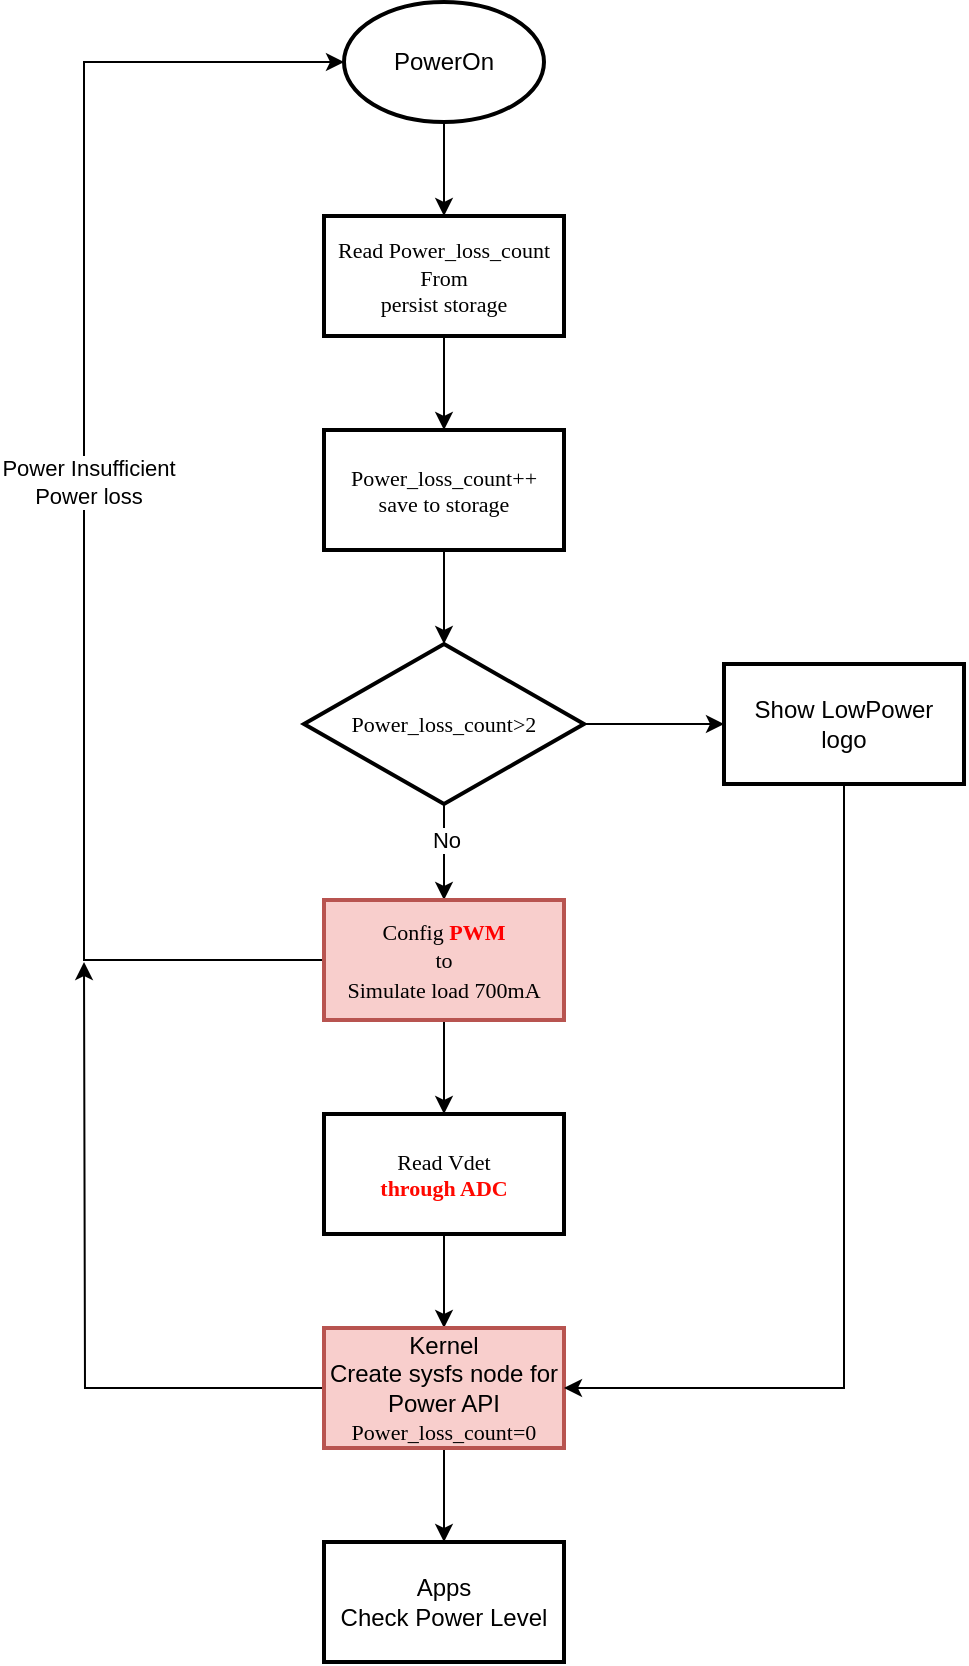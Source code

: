 <mxfile version="26.0.2">
  <diagram id="6a731a19-8d31-9384-78a2-239565b7b9f0" name="Page-1">
    <mxGraphModel dx="2074" dy="1121" grid="1" gridSize="10" guides="1" tooltips="1" connect="1" arrows="1" fold="1" page="1" pageScale="1" pageWidth="1169" pageHeight="827" background="none" math="0" shadow="0">
      <root>
        <mxCell id="0" />
        <mxCell id="1" parent="0" />
        <mxCell id="_kBXWFejIb_EE7BbCG-I-61" value="" style="edgeStyle=orthogonalEdgeStyle;rounded=0;orthogonalLoop=1;jettySize=auto;html=1;arcSize=20;" parent="1" source="_kBXWFejIb_EE7BbCG-I-55" target="_kBXWFejIb_EE7BbCG-I-60" edge="1">
          <mxGeometry relative="1" as="geometry" />
        </mxCell>
        <mxCell id="_kBXWFejIb_EE7BbCG-I-55" value="PowerOn" style="strokeWidth=2;html=1;shape=mxgraph.flowchart.start_1;whiteSpace=wrap;" parent="1" vertex="1">
          <mxGeometry x="530" y="40" width="100" height="60" as="geometry" />
        </mxCell>
        <mxCell id="_kBXWFejIb_EE7BbCG-I-65" value="" style="edgeStyle=orthogonalEdgeStyle;rounded=0;orthogonalLoop=1;jettySize=auto;html=1;" parent="1" source="_kBXWFejIb_EE7BbCG-I-60" target="_kBXWFejIb_EE7BbCG-I-64" edge="1">
          <mxGeometry relative="1" as="geometry" />
        </mxCell>
        <mxCell id="_kBXWFejIb_EE7BbCG-I-60" value="&lt;span style=&quot;font-family: Verdana; font-size: 11px;&quot;&gt;Read Power_loss_count From&lt;/span&gt;&lt;div style=&quot;font-family: Verdana; font-size: 11px;&quot;&gt;persist storage&lt;/div&gt;" style="whiteSpace=wrap;html=1;strokeWidth=2;" parent="1" vertex="1">
          <mxGeometry x="520" y="147" width="120" height="60" as="geometry" />
        </mxCell>
        <mxCell id="_kBXWFejIb_EE7BbCG-I-67" value="" style="edgeStyle=orthogonalEdgeStyle;rounded=0;orthogonalLoop=1;jettySize=auto;html=1;" parent="1" source="_kBXWFejIb_EE7BbCG-I-64" target="_kBXWFejIb_EE7BbCG-I-66" edge="1">
          <mxGeometry relative="1" as="geometry" />
        </mxCell>
        <mxCell id="_kBXWFejIb_EE7BbCG-I-64" value="&lt;div style=&quot;&quot;&gt;&lt;span style=&quot;font-family: Verdana; font-size: 11px;&quot;&gt;Power_loss_count++&lt;/span&gt;&lt;/div&gt;&lt;div style=&quot;font-family: Verdana; font-size: 11px;&quot;&gt;save&lt;span style=&quot;background-color: initial;&quot;&gt;&amp;nbsp;to storage&lt;/span&gt;&lt;/div&gt;" style="whiteSpace=wrap;html=1;strokeWidth=2;" parent="1" vertex="1">
          <mxGeometry x="520" y="254" width="120" height="60" as="geometry" />
        </mxCell>
        <mxCell id="_kBXWFejIb_EE7BbCG-I-71" value="" style="edgeStyle=orthogonalEdgeStyle;rounded=0;orthogonalLoop=1;jettySize=auto;html=1;" parent="1" source="_kBXWFejIb_EE7BbCG-I-66" target="_kBXWFejIb_EE7BbCG-I-70" edge="1">
          <mxGeometry relative="1" as="geometry" />
        </mxCell>
        <mxCell id="_kBXWFejIb_EE7BbCG-I-92" value="No" style="edgeLabel;html=1;align=center;verticalAlign=middle;resizable=0;points=[];" parent="_kBXWFejIb_EE7BbCG-I-71" vertex="1" connectable="0">
          <mxGeometry x="-0.267" y="1" relative="1" as="geometry">
            <mxPoint as="offset" />
          </mxGeometry>
        </mxCell>
        <mxCell id="SKCpgI_frcPjiy6nd3Ko-3" value="" style="edgeStyle=orthogonalEdgeStyle;rounded=0;orthogonalLoop=1;jettySize=auto;html=1;" edge="1" parent="1" source="_kBXWFejIb_EE7BbCG-I-66" target="SKCpgI_frcPjiy6nd3Ko-2">
          <mxGeometry relative="1" as="geometry" />
        </mxCell>
        <mxCell id="_kBXWFejIb_EE7BbCG-I-66" value="&lt;span style=&quot;font-family: Verdana; font-size: 11px;&quot;&gt;Power_loss_count&lt;/span&gt;&lt;span style=&quot;font-family: Verdana; font-size: 11px;&quot;&gt;&amp;gt;2&lt;/span&gt;" style="rhombus;whiteSpace=wrap;html=1;strokeWidth=2;" parent="1" vertex="1">
          <mxGeometry x="510" y="361" width="140" height="80" as="geometry" />
        </mxCell>
        <mxCell id="_kBXWFejIb_EE7BbCG-I-77" style="edgeStyle=orthogonalEdgeStyle;rounded=0;orthogonalLoop=1;jettySize=auto;html=1;entryX=0;entryY=0.5;entryDx=0;entryDy=0;entryPerimeter=0;" parent="1" source="_kBXWFejIb_EE7BbCG-I-70" target="_kBXWFejIb_EE7BbCG-I-55" edge="1">
          <mxGeometry relative="1" as="geometry">
            <mxPoint x="260" y="80" as="targetPoint" />
            <Array as="points">
              <mxPoint x="400" y="519" />
              <mxPoint x="400" y="70" />
            </Array>
          </mxGeometry>
        </mxCell>
        <mxCell id="_kBXWFejIb_EE7BbCG-I-80" value="Power Insufficient&lt;br&gt;Power loss" style="edgeLabel;html=1;align=center;verticalAlign=middle;resizable=0;points=[];" parent="_kBXWFejIb_EE7BbCG-I-77" vertex="1" connectable="0">
          <mxGeometry x="-0.824" y="-1" relative="1" as="geometry">
            <mxPoint x="-57" y="-238" as="offset" />
          </mxGeometry>
        </mxCell>
        <mxCell id="_kBXWFejIb_EE7BbCG-I-82" value="" style="edgeStyle=orthogonalEdgeStyle;rounded=0;orthogonalLoop=1;jettySize=auto;html=1;" parent="1" source="_kBXWFejIb_EE7BbCG-I-70" target="_kBXWFejIb_EE7BbCG-I-81" edge="1">
          <mxGeometry relative="1" as="geometry" />
        </mxCell>
        <mxCell id="_kBXWFejIb_EE7BbCG-I-70" value="&lt;span style=&quot;font-family: Verdana; font-size: 11px;&quot;&gt;Config&amp;nbsp;&lt;/span&gt;&lt;b style=&quot;font-family: Verdana; font-size: 11px;&quot;&gt;&lt;font color=&quot;#ff0000&quot;&gt;PWM&lt;/font&gt;&lt;/b&gt;&lt;br style=&quot;font-family: Verdana; font-size: 11px;&quot;&gt;&lt;span style=&quot;font-family: Verdana; font-size: 11px;&quot;&gt;to&lt;/span&gt;&lt;br style=&quot;font-family: Verdana; font-size: 11px;&quot;&gt;&lt;span style=&quot;font-family: Verdana; font-size: 11px;&quot;&gt;Simulate load 700mA&lt;/span&gt;" style="whiteSpace=wrap;html=1;strokeWidth=2;fillColor=#f8cecc;strokeColor=#b85450;" parent="1" vertex="1">
          <mxGeometry x="520" y="489" width="120" height="60" as="geometry" />
        </mxCell>
        <mxCell id="_kBXWFejIb_EE7BbCG-I-84" value="" style="edgeStyle=orthogonalEdgeStyle;rounded=0;orthogonalLoop=1;jettySize=auto;html=1;" parent="1" source="_kBXWFejIb_EE7BbCG-I-81" target="_kBXWFejIb_EE7BbCG-I-83" edge="1">
          <mxGeometry relative="1" as="geometry" />
        </mxCell>
        <mxCell id="_kBXWFejIb_EE7BbCG-I-81" value="&lt;span style=&quot;font-family: Verdana; font-size: 11px;&quot;&gt;Read&lt;/span&gt;&lt;span style=&quot;font-family: Verdana; font-size: 11px;&quot;&gt;&amp;nbsp;Vdet&lt;/span&gt;&lt;div style=&quot;font-family: Verdana; font-size: 11px;&quot;&gt;&lt;b&gt;&lt;font color=&quot;#ff0800&quot;&gt;through ADC&lt;/font&gt;&lt;/b&gt;&lt;/div&gt;" style="whiteSpace=wrap;html=1;strokeWidth=2;" parent="1" vertex="1">
          <mxGeometry x="520" y="596" width="120" height="60" as="geometry" />
        </mxCell>
        <mxCell id="_kBXWFejIb_EE7BbCG-I-86" value="" style="edgeStyle=orthogonalEdgeStyle;rounded=0;orthogonalLoop=1;jettySize=auto;html=1;" parent="1" source="_kBXWFejIb_EE7BbCG-I-83" target="_kBXWFejIb_EE7BbCG-I-85" edge="1">
          <mxGeometry relative="1" as="geometry" />
        </mxCell>
        <mxCell id="SKCpgI_frcPjiy6nd3Ko-1" style="edgeStyle=orthogonalEdgeStyle;rounded=0;orthogonalLoop=1;jettySize=auto;html=1;" edge="1" parent="1" source="_kBXWFejIb_EE7BbCG-I-83">
          <mxGeometry relative="1" as="geometry">
            <mxPoint x="400" y="520" as="targetPoint" />
          </mxGeometry>
        </mxCell>
        <mxCell id="_kBXWFejIb_EE7BbCG-I-83" value="Kernel&lt;br&gt;&lt;div&gt;Create sysfs node for&lt;br&gt;Power API&lt;br&gt;&lt;/div&gt;&lt;div&gt;&lt;span style=&quot;font-family: Verdana; font-size: 11px; background-color: transparent; color: light-dark(rgb(0, 0, 0), rgb(255, 255, 255));&quot;&gt;Power_loss_count&lt;/span&gt;&lt;span style=&quot;font-family: Verdana; font-size: 11px;&quot;&gt;=0&lt;/span&gt;&lt;/div&gt;" style="whiteSpace=wrap;html=1;strokeWidth=2;fillColor=#f8cecc;strokeColor=#b85450;" parent="1" vertex="1">
          <mxGeometry x="520" y="703" width="120" height="60" as="geometry" />
        </mxCell>
        <mxCell id="_kBXWFejIb_EE7BbCG-I-85" value="Apps&lt;br&gt;Check Power Level" style="whiteSpace=wrap;html=1;strokeWidth=2;" parent="1" vertex="1">
          <mxGeometry x="520" y="810" width="120" height="60" as="geometry" />
        </mxCell>
        <mxCell id="SKCpgI_frcPjiy6nd3Ko-4" style="edgeStyle=orthogonalEdgeStyle;rounded=0;orthogonalLoop=1;jettySize=auto;html=1;entryX=1;entryY=0.5;entryDx=0;entryDy=0;" edge="1" parent="1" source="SKCpgI_frcPjiy6nd3Ko-2" target="_kBXWFejIb_EE7BbCG-I-83">
          <mxGeometry relative="1" as="geometry">
            <mxPoint x="800" y="740" as="targetPoint" />
            <Array as="points">
              <mxPoint x="780" y="733" />
            </Array>
          </mxGeometry>
        </mxCell>
        <mxCell id="SKCpgI_frcPjiy6nd3Ko-2" value="Show LowPower&lt;br&gt;logo" style="whiteSpace=wrap;html=1;strokeWidth=2;" vertex="1" parent="1">
          <mxGeometry x="720" y="371" width="120" height="60" as="geometry" />
        </mxCell>
      </root>
    </mxGraphModel>
  </diagram>
</mxfile>
